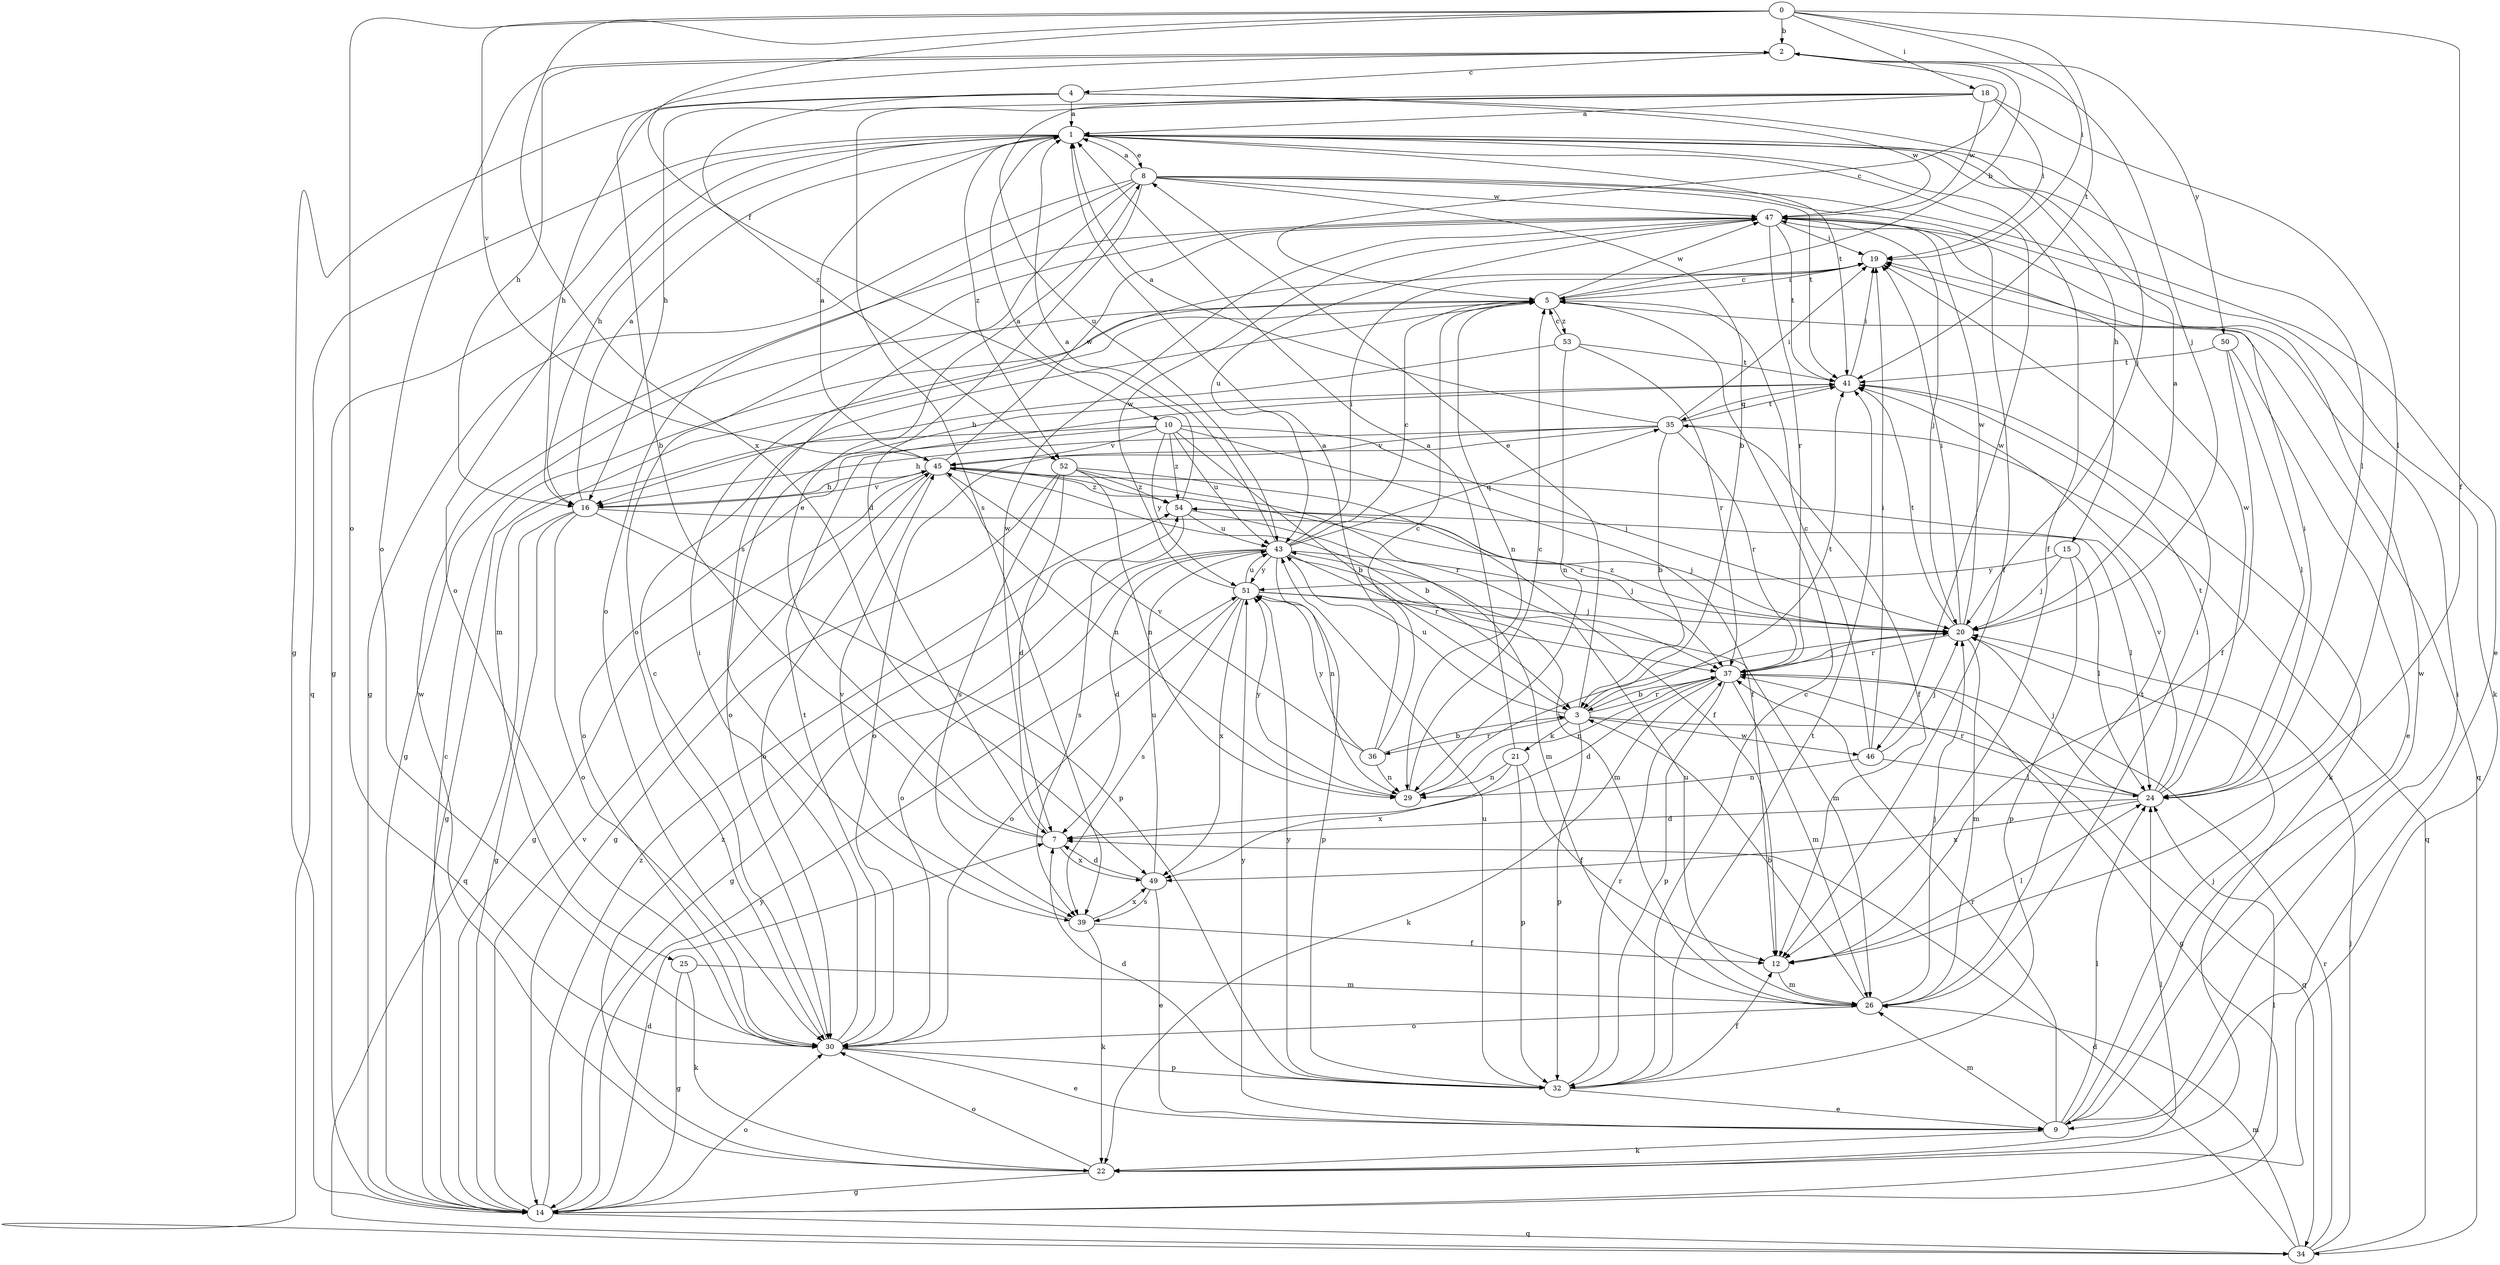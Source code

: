 strict digraph  {
0;
1;
2;
3;
4;
5;
7;
8;
9;
10;
12;
14;
15;
16;
18;
19;
20;
21;
22;
24;
25;
26;
29;
30;
32;
34;
35;
36;
37;
39;
41;
43;
45;
46;
47;
49;
50;
51;
52;
53;
54;
0 -> 2  [label=b];
0 -> 10  [label=f];
0 -> 12  [label=f];
0 -> 18  [label=i];
0 -> 19  [label=i];
0 -> 30  [label=o];
0 -> 41  [label=t];
0 -> 45  [label=v];
0 -> 49  [label=x];
1 -> 8  [label=e];
1 -> 12  [label=f];
1 -> 14  [label=g];
1 -> 15  [label=h];
1 -> 16  [label=h];
1 -> 24  [label=l];
1 -> 30  [label=o];
1 -> 34  [label=q];
1 -> 41  [label=t];
1 -> 46  [label=w];
1 -> 52  [label=z];
2 -> 4  [label=c];
2 -> 5  [label=c];
2 -> 16  [label=h];
2 -> 20  [label=j];
2 -> 30  [label=o];
2 -> 50  [label=y];
3 -> 8  [label=e];
3 -> 21  [label=k];
3 -> 32  [label=p];
3 -> 34  [label=q];
3 -> 36  [label=r];
3 -> 37  [label=r];
3 -> 41  [label=t];
3 -> 43  [label=u];
3 -> 46  [label=w];
4 -> 1  [label=a];
4 -> 14  [label=g];
4 -> 16  [label=h];
4 -> 20  [label=j];
4 -> 47  [label=w];
4 -> 52  [label=z];
5 -> 2  [label=b];
5 -> 14  [label=g];
5 -> 19  [label=i];
5 -> 25  [label=m];
5 -> 29  [label=n];
5 -> 34  [label=q];
5 -> 47  [label=w];
5 -> 53  [label=z];
7 -> 2  [label=b];
7 -> 8  [label=e];
7 -> 47  [label=w];
7 -> 49  [label=x];
8 -> 1  [label=a];
8 -> 3  [label=b];
8 -> 7  [label=d];
8 -> 9  [label=e];
8 -> 12  [label=f];
8 -> 14  [label=g];
8 -> 30  [label=o];
8 -> 39  [label=s];
8 -> 41  [label=t];
8 -> 47  [label=w];
9 -> 19  [label=i];
9 -> 20  [label=j];
9 -> 22  [label=k];
9 -> 24  [label=l];
9 -> 26  [label=m];
9 -> 37  [label=r];
9 -> 47  [label=w];
9 -> 51  [label=y];
10 -> 3  [label=b];
10 -> 12  [label=f];
10 -> 14  [label=g];
10 -> 20  [label=j];
10 -> 30  [label=o];
10 -> 43  [label=u];
10 -> 45  [label=v];
10 -> 51  [label=y];
10 -> 54  [label=z];
12 -> 24  [label=l];
12 -> 26  [label=m];
14 -> 5  [label=c];
14 -> 7  [label=d];
14 -> 24  [label=l];
14 -> 30  [label=o];
14 -> 34  [label=q];
14 -> 45  [label=v];
14 -> 51  [label=y];
14 -> 54  [label=z];
15 -> 20  [label=j];
15 -> 24  [label=l];
15 -> 32  [label=p];
15 -> 51  [label=y];
16 -> 1  [label=a];
16 -> 14  [label=g];
16 -> 20  [label=j];
16 -> 30  [label=o];
16 -> 32  [label=p];
16 -> 34  [label=q];
16 -> 45  [label=v];
18 -> 1  [label=a];
18 -> 16  [label=h];
18 -> 19  [label=i];
18 -> 24  [label=l];
18 -> 39  [label=s];
18 -> 43  [label=u];
18 -> 47  [label=w];
19 -> 5  [label=c];
20 -> 1  [label=a];
20 -> 19  [label=i];
20 -> 26  [label=m];
20 -> 37  [label=r];
20 -> 41  [label=t];
20 -> 47  [label=w];
20 -> 54  [label=z];
21 -> 1  [label=a];
21 -> 12  [label=f];
21 -> 29  [label=n];
21 -> 32  [label=p];
21 -> 49  [label=x];
22 -> 14  [label=g];
22 -> 24  [label=l];
22 -> 30  [label=o];
22 -> 47  [label=w];
22 -> 54  [label=z];
24 -> 7  [label=d];
24 -> 19  [label=i];
24 -> 20  [label=j];
24 -> 37  [label=r];
24 -> 41  [label=t];
24 -> 45  [label=v];
24 -> 47  [label=w];
24 -> 49  [label=x];
25 -> 14  [label=g];
25 -> 22  [label=k];
25 -> 26  [label=m];
26 -> 3  [label=b];
26 -> 19  [label=i];
26 -> 20  [label=j];
26 -> 30  [label=o];
26 -> 41  [label=t];
26 -> 43  [label=u];
29 -> 5  [label=c];
29 -> 20  [label=j];
29 -> 51  [label=y];
30 -> 5  [label=c];
30 -> 9  [label=e];
30 -> 19  [label=i];
30 -> 32  [label=p];
30 -> 41  [label=t];
32 -> 5  [label=c];
32 -> 7  [label=d];
32 -> 9  [label=e];
32 -> 12  [label=f];
32 -> 37  [label=r];
32 -> 41  [label=t];
32 -> 43  [label=u];
32 -> 51  [label=y];
34 -> 7  [label=d];
34 -> 20  [label=j];
34 -> 26  [label=m];
34 -> 35  [label=q];
34 -> 37  [label=r];
35 -> 1  [label=a];
35 -> 3  [label=b];
35 -> 12  [label=f];
35 -> 16  [label=h];
35 -> 19  [label=i];
35 -> 30  [label=o];
35 -> 37  [label=r];
35 -> 41  [label=t];
35 -> 45  [label=v];
36 -> 1  [label=a];
36 -> 3  [label=b];
36 -> 5  [label=c];
36 -> 29  [label=n];
36 -> 45  [label=v];
36 -> 51  [label=y];
37 -> 3  [label=b];
37 -> 7  [label=d];
37 -> 14  [label=g];
37 -> 20  [label=j];
37 -> 22  [label=k];
37 -> 26  [label=m];
37 -> 29  [label=n];
37 -> 32  [label=p];
39 -> 12  [label=f];
39 -> 22  [label=k];
39 -> 45  [label=v];
39 -> 49  [label=x];
41 -> 19  [label=i];
41 -> 22  [label=k];
41 -> 30  [label=o];
41 -> 35  [label=q];
43 -> 1  [label=a];
43 -> 5  [label=c];
43 -> 7  [label=d];
43 -> 14  [label=g];
43 -> 19  [label=i];
43 -> 20  [label=j];
43 -> 26  [label=m];
43 -> 29  [label=n];
43 -> 30  [label=o];
43 -> 35  [label=q];
43 -> 37  [label=r];
43 -> 51  [label=y];
45 -> 1  [label=a];
45 -> 3  [label=b];
45 -> 14  [label=g];
45 -> 16  [label=h];
45 -> 29  [label=n];
45 -> 30  [label=o];
45 -> 37  [label=r];
45 -> 47  [label=w];
45 -> 54  [label=z];
46 -> 5  [label=c];
46 -> 19  [label=i];
46 -> 20  [label=j];
46 -> 24  [label=l];
46 -> 29  [label=n];
47 -> 19  [label=i];
47 -> 20  [label=j];
47 -> 22  [label=k];
47 -> 30  [label=o];
47 -> 37  [label=r];
47 -> 41  [label=t];
47 -> 43  [label=u];
49 -> 7  [label=d];
49 -> 9  [label=e];
49 -> 39  [label=s];
49 -> 43  [label=u];
50 -> 9  [label=e];
50 -> 12  [label=f];
50 -> 24  [label=l];
50 -> 41  [label=t];
51 -> 20  [label=j];
51 -> 26  [label=m];
51 -> 30  [label=o];
51 -> 32  [label=p];
51 -> 39  [label=s];
51 -> 43  [label=u];
51 -> 47  [label=w];
51 -> 49  [label=x];
52 -> 7  [label=d];
52 -> 12  [label=f];
52 -> 14  [label=g];
52 -> 29  [label=n];
52 -> 37  [label=r];
52 -> 39  [label=s];
52 -> 54  [label=z];
53 -> 5  [label=c];
53 -> 16  [label=h];
53 -> 29  [label=n];
53 -> 37  [label=r];
53 -> 41  [label=t];
54 -> 1  [label=a];
54 -> 24  [label=l];
54 -> 26  [label=m];
54 -> 39  [label=s];
54 -> 43  [label=u];
}
